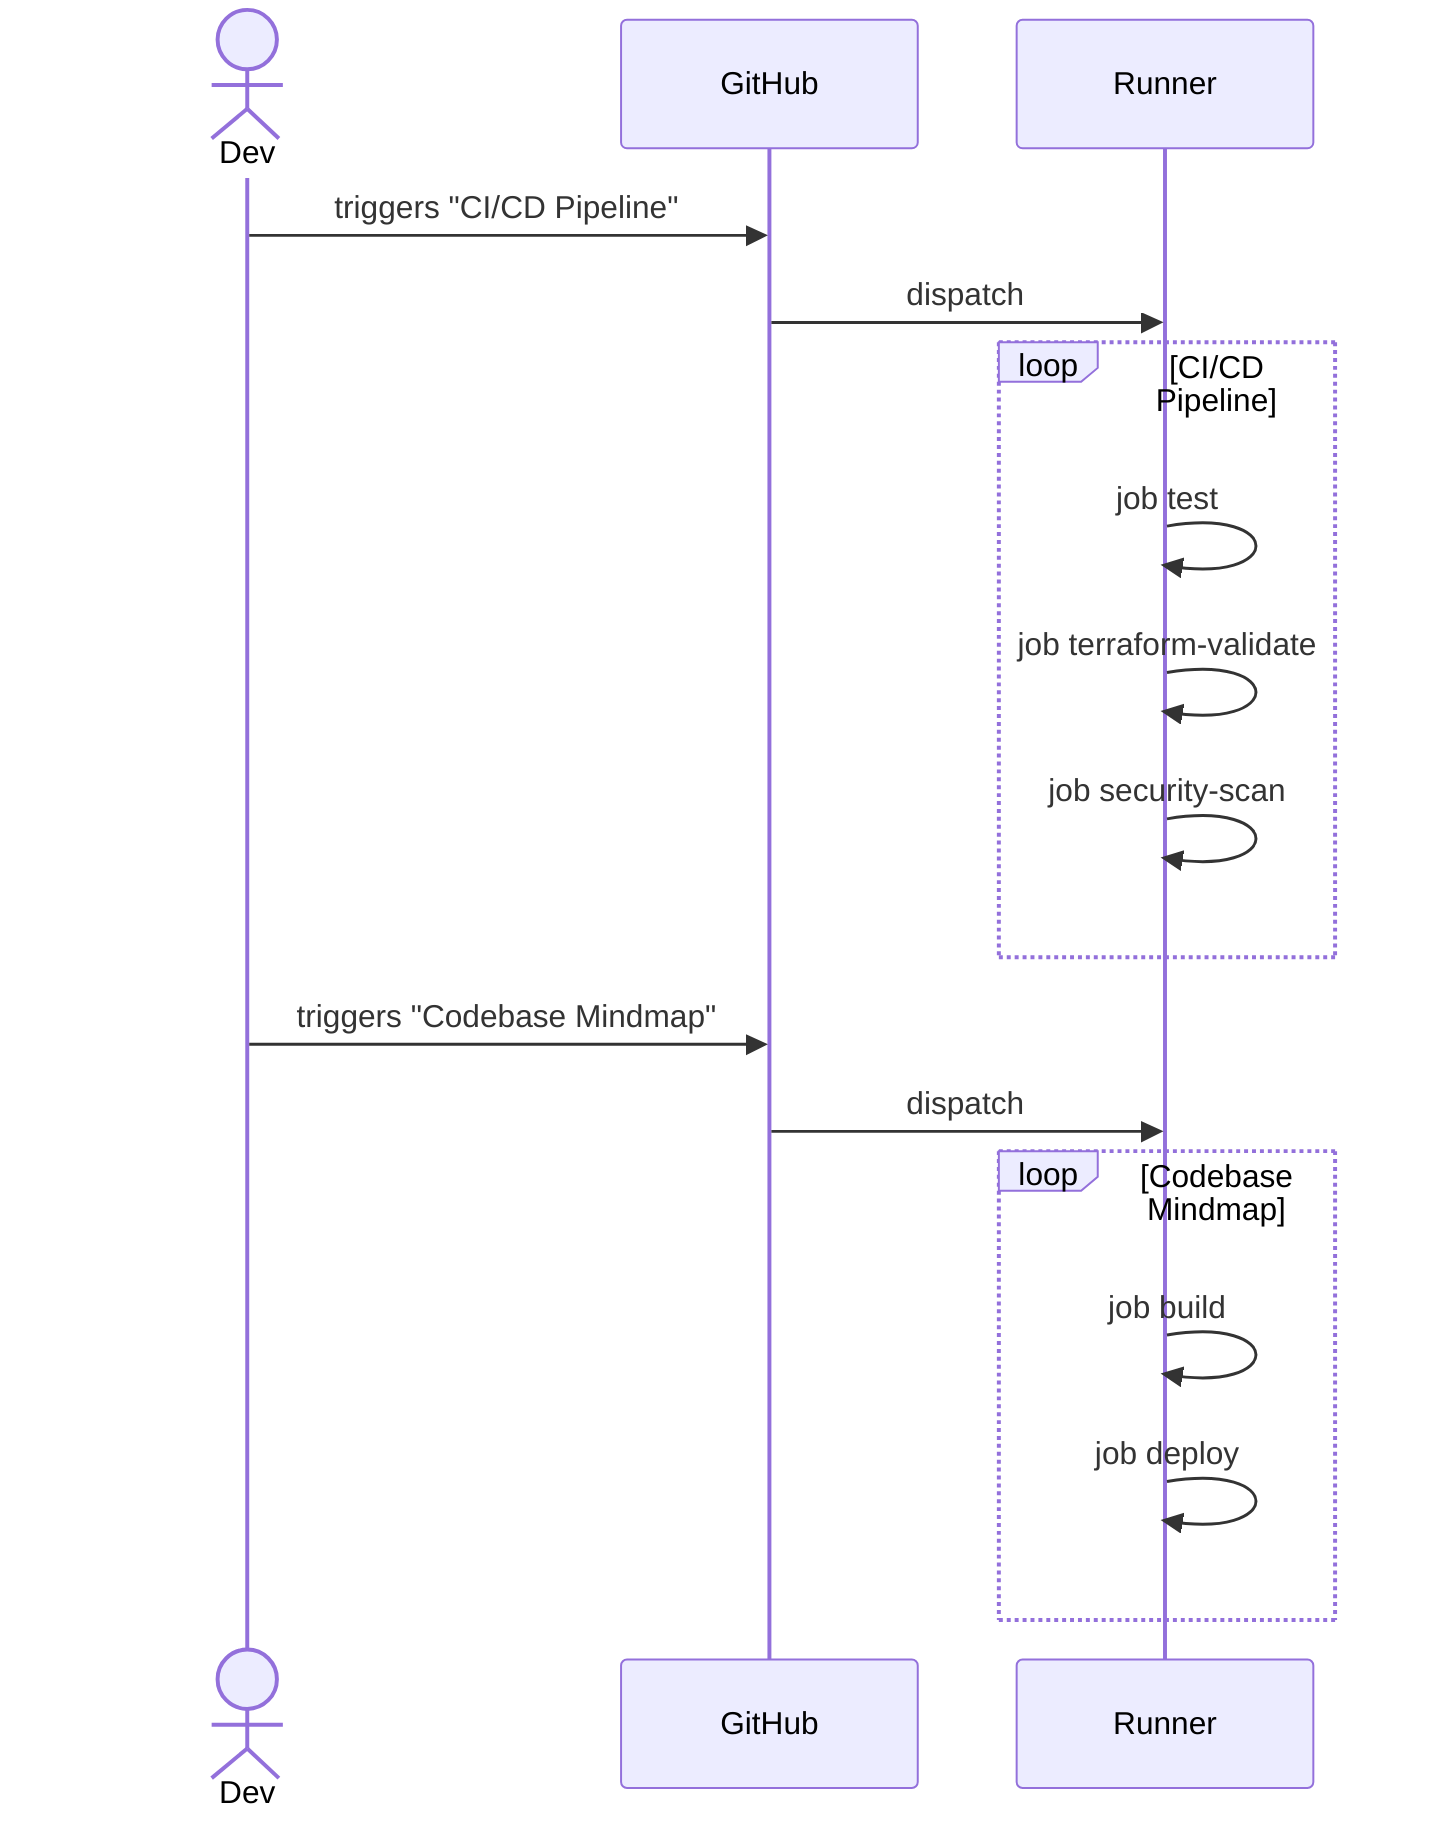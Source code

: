 sequenceDiagram
actor Dev
participant GitHub
participant Runner
Dev->>GitHub: triggers "CI/CD Pipeline"
GitHub->>Runner: dispatch
loop CI/CD Pipeline
Runner->>Runner: job test
Runner->>Runner: job terraform-validate
Runner->>Runner: job security-scan
end
Dev->>GitHub: triggers "Codebase Mindmap"
GitHub->>Runner: dispatch
loop Codebase Mindmap
Runner->>Runner: job build
Runner->>Runner: job deploy
end